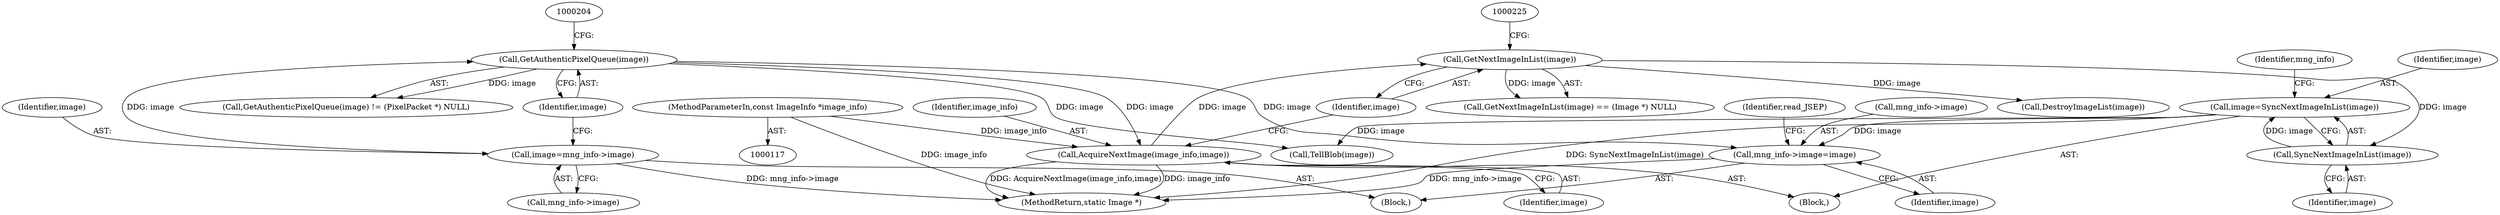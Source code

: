digraph "0_ImageMagick_3320955045e5a2a22c13a04fa9422bb809e75eda@pointer" {
"1000234" [label="(Call,mng_info->image=image)"];
"1000230" [label="(Call,image=SyncNextImageInList(image))"];
"1000232" [label="(Call,SyncNextImageInList(image))"];
"1000222" [label="(Call,GetNextImageInList(image))"];
"1000217" [label="(Call,AcquireNextImage(image_info,image))"];
"1000119" [label="(MethodParameterIn,const ImageInfo *image_info)"];
"1000201" [label="(Call,GetAuthenticPixelQueue(image))"];
"1000194" [label="(Call,image=mng_info->image)"];
"1000219" [label="(Identifier,image)"];
"1000218" [label="(Identifier,image_info)"];
"1000255" [label="(Call,TellBlob(image))"];
"1000217" [label="(Call,AcquireNextImage(image_info,image))"];
"1000232" [label="(Call,SyncNextImageInList(image))"];
"1000200" [label="(Call,GetAuthenticPixelQueue(image) != (PixelPacket *) NULL)"];
"1000119" [label="(MethodParameterIn,const ImageInfo *image_info)"];
"1002196" [label="(MethodReturn,static Image *)"];
"1000202" [label="(Identifier,image)"];
"1000235" [label="(Call,mng_info->image)"];
"1000230" [label="(Call,image=SyncNextImageInList(image))"];
"1000201" [label="(Call,GetAuthenticPixelQueue(image))"];
"1000206" [label="(Block,)"];
"1000240" [label="(Identifier,read_JSEP)"];
"1000236" [label="(Identifier,mng_info)"];
"1000233" [label="(Identifier,image)"];
"1000222" [label="(Call,GetNextImageInList(image))"];
"1000228" [label="(Call,DestroyImageList(image))"];
"1000196" [label="(Call,mng_info->image)"];
"1000223" [label="(Identifier,image)"];
"1000231" [label="(Identifier,image)"];
"1000238" [label="(Identifier,image)"];
"1000234" [label="(Call,mng_info->image=image)"];
"1000121" [label="(Block,)"];
"1000195" [label="(Identifier,image)"];
"1000221" [label="(Call,GetNextImageInList(image) == (Image *) NULL)"];
"1000194" [label="(Call,image=mng_info->image)"];
"1000234" -> "1000121"  [label="AST: "];
"1000234" -> "1000238"  [label="CFG: "];
"1000235" -> "1000234"  [label="AST: "];
"1000238" -> "1000234"  [label="AST: "];
"1000240" -> "1000234"  [label="CFG: "];
"1000234" -> "1002196"  [label="DDG: mng_info->image"];
"1000230" -> "1000234"  [label="DDG: image"];
"1000201" -> "1000234"  [label="DDG: image"];
"1000230" -> "1000206"  [label="AST: "];
"1000230" -> "1000232"  [label="CFG: "];
"1000231" -> "1000230"  [label="AST: "];
"1000232" -> "1000230"  [label="AST: "];
"1000236" -> "1000230"  [label="CFG: "];
"1000230" -> "1002196"  [label="DDG: SyncNextImageInList(image)"];
"1000232" -> "1000230"  [label="DDG: image"];
"1000230" -> "1000255"  [label="DDG: image"];
"1000232" -> "1000233"  [label="CFG: "];
"1000233" -> "1000232"  [label="AST: "];
"1000222" -> "1000232"  [label="DDG: image"];
"1000222" -> "1000221"  [label="AST: "];
"1000222" -> "1000223"  [label="CFG: "];
"1000223" -> "1000222"  [label="AST: "];
"1000225" -> "1000222"  [label="CFG: "];
"1000222" -> "1000221"  [label="DDG: image"];
"1000217" -> "1000222"  [label="DDG: image"];
"1000222" -> "1000228"  [label="DDG: image"];
"1000217" -> "1000206"  [label="AST: "];
"1000217" -> "1000219"  [label="CFG: "];
"1000218" -> "1000217"  [label="AST: "];
"1000219" -> "1000217"  [label="AST: "];
"1000223" -> "1000217"  [label="CFG: "];
"1000217" -> "1002196"  [label="DDG: AcquireNextImage(image_info,image)"];
"1000217" -> "1002196"  [label="DDG: image_info"];
"1000119" -> "1000217"  [label="DDG: image_info"];
"1000201" -> "1000217"  [label="DDG: image"];
"1000119" -> "1000117"  [label="AST: "];
"1000119" -> "1002196"  [label="DDG: image_info"];
"1000201" -> "1000200"  [label="AST: "];
"1000201" -> "1000202"  [label="CFG: "];
"1000202" -> "1000201"  [label="AST: "];
"1000204" -> "1000201"  [label="CFG: "];
"1000201" -> "1000200"  [label="DDG: image"];
"1000194" -> "1000201"  [label="DDG: image"];
"1000201" -> "1000255"  [label="DDG: image"];
"1000194" -> "1000121"  [label="AST: "];
"1000194" -> "1000196"  [label="CFG: "];
"1000195" -> "1000194"  [label="AST: "];
"1000196" -> "1000194"  [label="AST: "];
"1000202" -> "1000194"  [label="CFG: "];
"1000194" -> "1002196"  [label="DDG: mng_info->image"];
}
